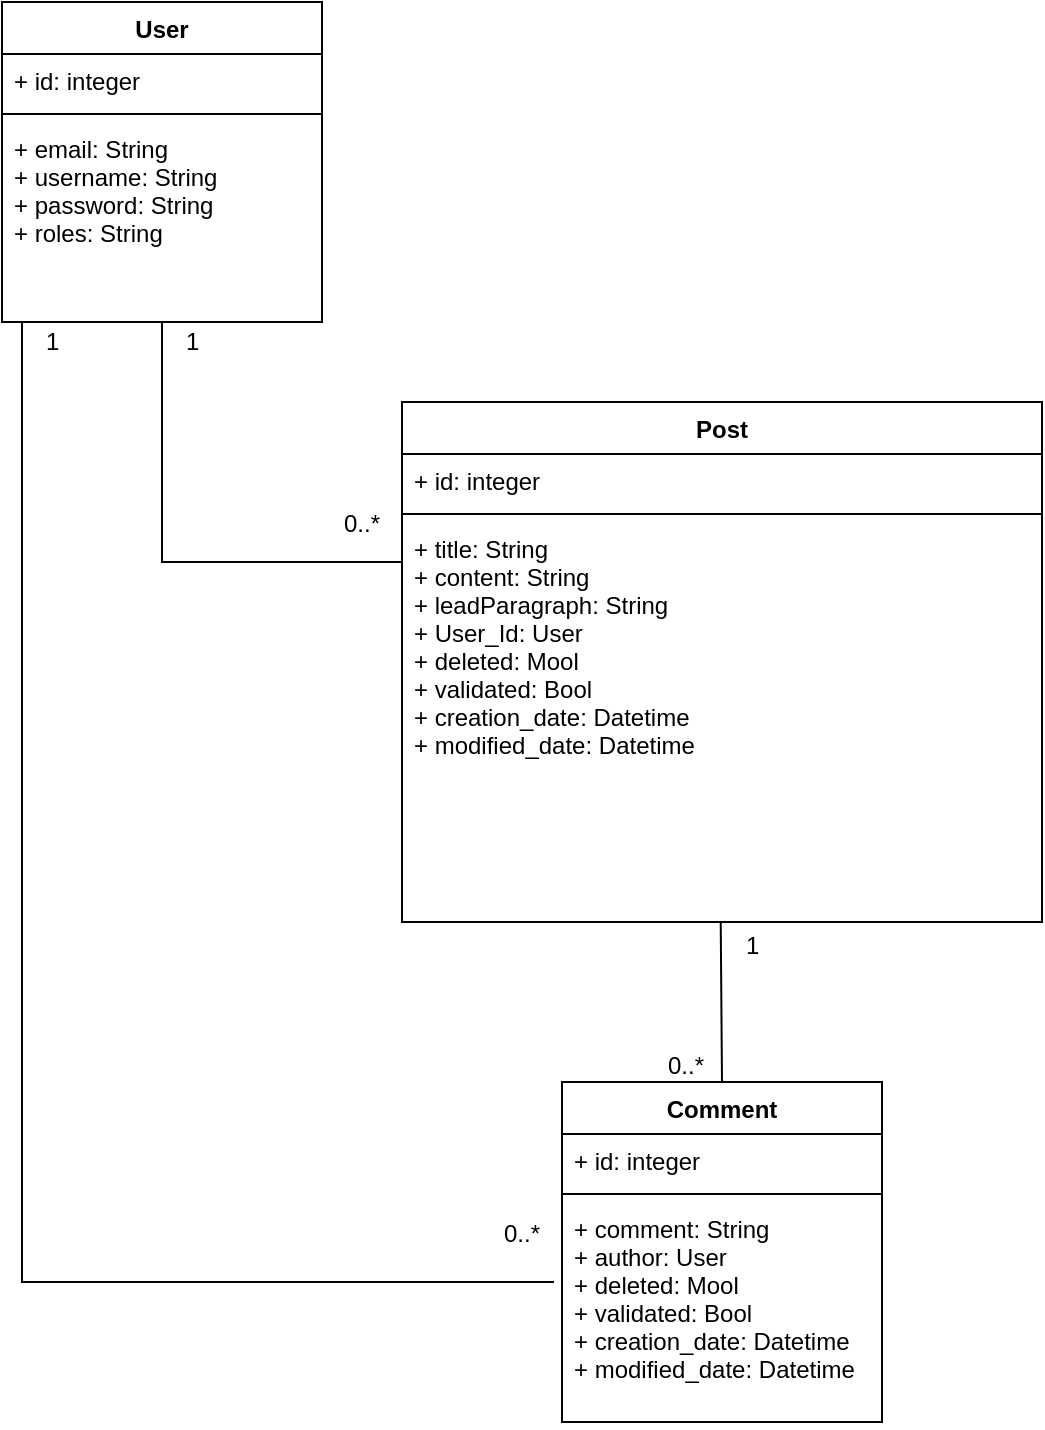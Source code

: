 <mxfile version="20.5.0" type="device"><diagram id="XbPSP7CC_VhDd-fILxKV" name="Page-1"><mxGraphModel dx="1673" dy="885" grid="1" gridSize="10" guides="1" tooltips="1" connect="1" arrows="1" fold="1" page="1" pageScale="1" pageWidth="850" pageHeight="1100" math="0" shadow="0"><root><mxCell id="0"/><mxCell id="1" parent="0"/><mxCell id="6" value="User" style="swimlane;fontStyle=1;align=center;verticalAlign=top;childLayout=stackLayout;horizontal=1;startSize=26;horizontalStack=0;resizeParent=1;resizeParentMax=0;resizeLast=0;collapsible=1;marginBottom=0;" parent="1" vertex="1"><mxGeometry x="80" y="200" width="160" height="160" as="geometry"/></mxCell><mxCell id="7" value="+ id: integer" style="text;strokeColor=none;fillColor=none;align=left;verticalAlign=top;spacingLeft=4;spacingRight=4;overflow=hidden;rotatable=0;points=[[0,0.5],[1,0.5]];portConstraint=eastwest;" parent="6" vertex="1"><mxGeometry y="26" width="160" height="26" as="geometry"/></mxCell><mxCell id="8" value="" style="line;strokeWidth=1;fillColor=none;align=left;verticalAlign=middle;spacingTop=-1;spacingLeft=3;spacingRight=3;rotatable=0;labelPosition=right;points=[];portConstraint=eastwest;" parent="6" vertex="1"><mxGeometry y="52" width="160" height="8" as="geometry"/></mxCell><mxCell id="9" value="+ email: String&#xA;+ username: String&#xA;+ password: String&#xA;+ roles: String&#xA;" style="text;strokeColor=none;fillColor=none;align=left;verticalAlign=top;spacingLeft=4;spacingRight=4;overflow=hidden;rotatable=0;points=[[0,0.5],[1,0.5]];portConstraint=eastwest;" parent="6" vertex="1"><mxGeometry y="60" width="160" height="100" as="geometry"/></mxCell><mxCell id="14" value="Post" style="swimlane;fontStyle=1;align=center;verticalAlign=top;childLayout=stackLayout;horizontal=1;startSize=26;horizontalStack=0;resizeParent=1;resizeParentMax=0;resizeLast=0;collapsible=1;marginBottom=0;" parent="1" vertex="1"><mxGeometry x="280" y="400" width="320" height="260" as="geometry"/></mxCell><mxCell id="15" value="+ id: integer" style="text;strokeColor=none;fillColor=none;align=left;verticalAlign=top;spacingLeft=4;spacingRight=4;overflow=hidden;rotatable=0;points=[[0,0.5],[1,0.5]];portConstraint=eastwest;" parent="14" vertex="1"><mxGeometry y="26" width="320" height="26" as="geometry"/></mxCell><mxCell id="16" value="" style="line;strokeWidth=1;fillColor=none;align=left;verticalAlign=middle;spacingTop=-1;spacingLeft=3;spacingRight=3;rotatable=0;labelPosition=right;points=[];portConstraint=eastwest;" parent="14" vertex="1"><mxGeometry y="52" width="320" height="8" as="geometry"/></mxCell><mxCell id="17" value="+ title: String&#xA;+ content: String&#xA;+ leadParagraph: String&#xA;+ User_Id: User&#xA;+ deleted: Mool&#xA;+ validated: Bool&#xA;+ creation_date: Datetime&#xA;+ modified_date: Datetime&#xA;&#xA;&#xA;" style="text;strokeColor=none;fillColor=none;align=left;verticalAlign=top;spacingLeft=4;spacingRight=4;overflow=hidden;rotatable=0;points=[[0,0.5],[1,0.5]];portConstraint=eastwest;" parent="14" vertex="1"><mxGeometry y="60" width="320" height="200" as="geometry"/></mxCell><mxCell id="24" value="" style="endArrow=none;html=1;rounded=0;entryX=0;entryY=0.1;entryDx=0;entryDy=0;entryPerimeter=0;" parent="1" target="17" edge="1"><mxGeometry relative="1" as="geometry"><mxPoint x="160" y="360" as="sourcePoint"/><mxPoint x="260" y="480" as="targetPoint"/><Array as="points"><mxPoint x="160" y="480"/></Array></mxGeometry></mxCell><mxCell id="25" value="1" style="resizable=0;html=1;align=left;verticalAlign=bottom;" parent="24" connectable="0" vertex="1"><mxGeometry x="-1" relative="1" as="geometry"><mxPoint x="10" y="18" as="offset"/></mxGeometry></mxCell><mxCell id="26" value="" style="resizable=0;html=1;align=right;verticalAlign=bottom;" parent="24" connectable="0" vertex="1"><mxGeometry x="1" relative="1" as="geometry"/></mxCell><mxCell id="42" value="Comment" style="swimlane;fontStyle=1;align=center;verticalAlign=top;childLayout=stackLayout;horizontal=1;startSize=26;horizontalStack=0;resizeParent=1;resizeParentMax=0;resizeLast=0;collapsible=1;marginBottom=0;" parent="1" vertex="1"><mxGeometry x="360" y="740" width="160" height="170" as="geometry"/></mxCell><mxCell id="43" value="+ id: integer" style="text;strokeColor=none;fillColor=none;align=left;verticalAlign=top;spacingLeft=4;spacingRight=4;overflow=hidden;rotatable=0;points=[[0,0.5],[1,0.5]];portConstraint=eastwest;" parent="42" vertex="1"><mxGeometry y="26" width="160" height="26" as="geometry"/></mxCell><mxCell id="44" value="" style="line;strokeWidth=1;fillColor=none;align=left;verticalAlign=middle;spacingTop=-1;spacingLeft=3;spacingRight=3;rotatable=0;labelPosition=right;points=[];portConstraint=eastwest;" parent="42" vertex="1"><mxGeometry y="52" width="160" height="8" as="geometry"/></mxCell><mxCell id="45" value="+ comment: String&#xA;+ author: User&#xA;+ deleted: Mool&#xA;+ validated: Bool&#xA;+ creation_date: Datetime&#xA;+ modified_date: Datetime&#xA;&#xA;&#xA;&#xA;&#xA;" style="text;strokeColor=none;fillColor=none;align=left;verticalAlign=top;spacingLeft=4;spacingRight=4;overflow=hidden;rotatable=0;points=[[0,0.5],[1,0.5]];portConstraint=eastwest;" parent="42" vertex="1"><mxGeometry y="60" width="160" height="110" as="geometry"/></mxCell><mxCell id="46" value="" style="endArrow=none;html=1;rounded=0;exitX=0.5;exitY=0;exitDx=0;exitDy=0;entryX=0.498;entryY=1;entryDx=0;entryDy=0;entryPerimeter=0;" parent="1" source="42" target="17" edge="1"><mxGeometry relative="1" as="geometry"><mxPoint x="260" y="627.14" as="sourcePoint"/><mxPoint x="440" y="680" as="targetPoint"/><Array as="points"/></mxGeometry></mxCell><mxCell id="47" value="1" style="resizable=0;html=1;align=left;verticalAlign=bottom;" parent="46" connectable="0" vertex="1"><mxGeometry x="-1" relative="1" as="geometry"><mxPoint x="10" y="-60" as="offset"/></mxGeometry></mxCell><mxCell id="48" value="0..*" style="resizable=0;html=1;align=right;verticalAlign=bottom;" parent="46" connectable="0" vertex="1"><mxGeometry x="1" relative="1" as="geometry"><mxPoint x="-8" y="80" as="offset"/></mxGeometry></mxCell><mxCell id="Q2fVe-y71llSn2ghF1mo-48" value="0..*" style="resizable=0;html=1;align=right;verticalAlign=bottom;" parent="1" connectable="0" vertex="1"><mxGeometry x="269.998" y="469.997" as="geometry"/></mxCell><mxCell id="Dcxl1tjmH81FW0Yt1KNk-48" value="" style="endArrow=none;html=1;rounded=0;entryX=-0.025;entryY=0.364;entryDx=0;entryDy=0;entryPerimeter=0;" edge="1" parent="1" target="45"><mxGeometry relative="1" as="geometry"><mxPoint x="90" y="360" as="sourcePoint"/><mxPoint x="210.16" y="550.1" as="targetPoint"/><Array as="points"><mxPoint x="90" y="840"/></Array></mxGeometry></mxCell><mxCell id="Dcxl1tjmH81FW0Yt1KNk-49" value="1" style="resizable=0;html=1;align=left;verticalAlign=bottom;" connectable="0" vertex="1" parent="Dcxl1tjmH81FW0Yt1KNk-48"><mxGeometry x="-1" relative="1" as="geometry"><mxPoint x="10" y="18" as="offset"/></mxGeometry></mxCell><mxCell id="Dcxl1tjmH81FW0Yt1KNk-50" value="" style="resizable=0;html=1;align=right;verticalAlign=bottom;" connectable="0" vertex="1" parent="Dcxl1tjmH81FW0Yt1KNk-48"><mxGeometry x="1" relative="1" as="geometry"/></mxCell><mxCell id="Dcxl1tjmH81FW0Yt1KNk-51" value="0..*" style="resizable=0;html=1;align=right;verticalAlign=bottom;" connectable="0" vertex="1" parent="1"><mxGeometry x="349.998" y="824.997" as="geometry"/></mxCell></root></mxGraphModel></diagram></mxfile>